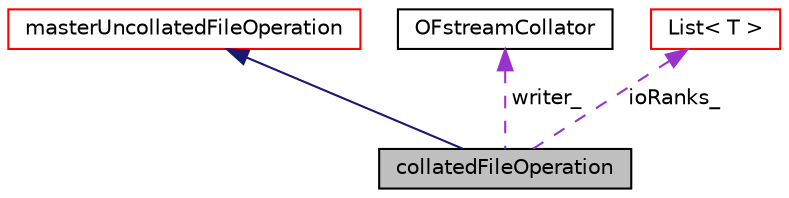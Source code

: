 digraph "collatedFileOperation"
{
  bgcolor="transparent";
  edge [fontname="Helvetica",fontsize="10",labelfontname="Helvetica",labelfontsize="10"];
  node [fontname="Helvetica",fontsize="10",shape=record];
  Node1 [label="collatedFileOperation",height=0.2,width=0.4,color="black", fillcolor="grey75", style="filled" fontcolor="black"];
  Node2 -> Node1 [dir="back",color="midnightblue",fontsize="10",style="solid",fontname="Helvetica"];
  Node2 [label="masterUncollatedFileOperation",height=0.2,width=0.4,color="red",URL="$classFoam_1_1fileOperations_1_1masterUncollatedFileOperation.html",tooltip="fileOperations that performs all file operations on the master processor. Requires the calls to be pa..."];
  Node3 -> Node1 [dir="back",color="darkorchid3",fontsize="10",style="dashed",label=" writer_" ,fontname="Helvetica"];
  Node3 [label="OFstreamCollator",height=0.2,width=0.4,color="black",URL="$classFoam_1_1OFstreamCollator.html",tooltip="Threaded file writer. "];
  Node4 -> Node1 [dir="back",color="darkorchid3",fontsize="10",style="dashed",label=" ioRanks_" ,fontname="Helvetica"];
  Node4 [label="List\< T \>",height=0.2,width=0.4,color="red",URL="$classFoam_1_1List.html",tooltip="A 1D array of objects of type &lt;T&gt;, where the size of the vector is known and used for subscript bound..."];
}
